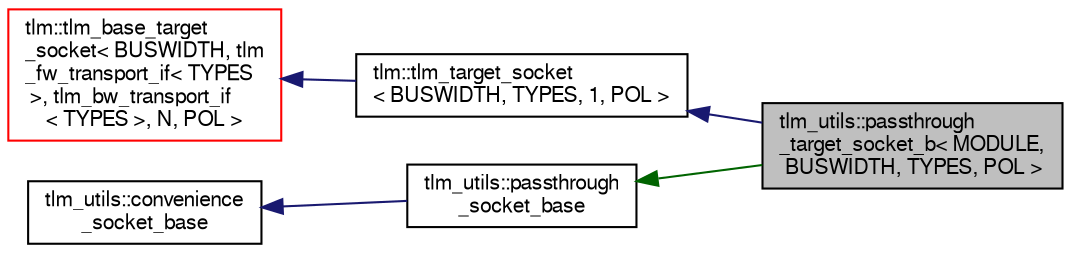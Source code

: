 digraph "tlm_utils::passthrough_target_socket_b&lt; MODULE, BUSWIDTH, TYPES, POL &gt;"
{
  edge [fontname="FreeSans",fontsize="10",labelfontname="FreeSans",labelfontsize="10"];
  node [fontname="FreeSans",fontsize="10",shape=record];
  rankdir="LR";
  Node0 [label="tlm_utils::passthrough\l_target_socket_b\< MODULE,\l BUSWIDTH, TYPES, POL \>",height=0.2,width=0.4,color="black", fillcolor="grey75", style="filled", fontcolor="black"];
  Node1 -> Node0 [dir="back",color="midnightblue",fontsize="10",style="solid",fontname="FreeSans"];
  Node1 [label="tlm::tlm_target_socket\l\< BUSWIDTH, TYPES, 1, POL \>",height=0.2,width=0.4,color="black", fillcolor="white", style="filled",URL="$a02523.html"];
  Node2 -> Node1 [dir="back",color="midnightblue",fontsize="10",style="solid",fontname="FreeSans"];
  Node2 [label="tlm::tlm_base_target\l_socket\< BUSWIDTH, tlm\l_fw_transport_if\< TYPES\l \>, tlm_bw_transport_if\l\< TYPES \>, N, POL \>",height=0.2,width=0.4,color="red", fillcolor="white", style="filled",URL="$a02511.html"];
  Node8 -> Node0 [dir="back",color="darkgreen",fontsize="10",style="solid",fontname="FreeSans"];
  Node8 [label="tlm_utils::passthrough\l_socket_base",height=0.2,width=0.4,color="black", fillcolor="white", style="filled",URL="$a02535.html"];
  Node9 -> Node8 [dir="back",color="midnightblue",fontsize="10",style="solid",fontname="FreeSans"];
  Node9 [label="tlm_utils::convenience\l_socket_base",height=0.2,width=0.4,color="black", fillcolor="white", style="filled",URL="$a02527.html"];
}
